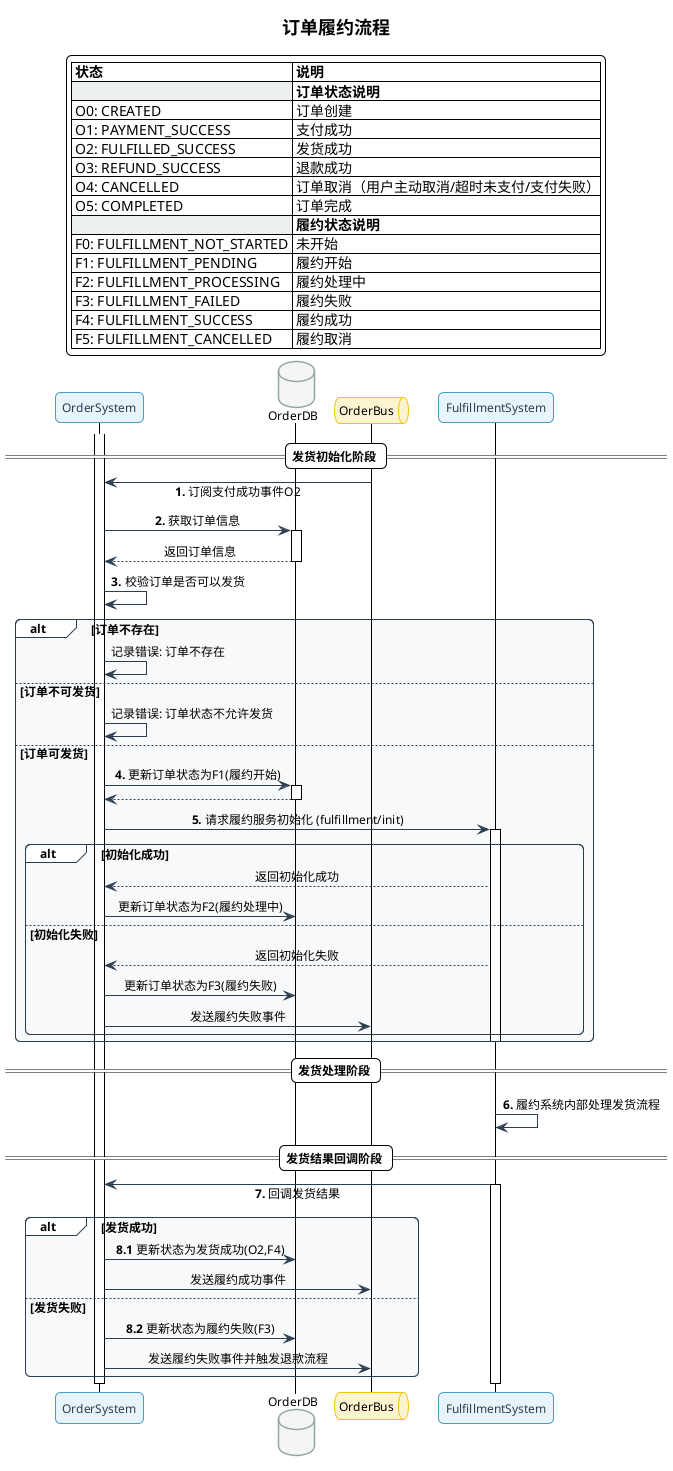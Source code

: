 @startuml

!theme plain
skinparam sequenceMessageAlign center
skinparam responseMessageBelowArrow true
skinparam defaultFontName "Microsoft YaHei"
skinparam handwritten false
skinparam shadowing false
skinparam roundcorner 10

' 全局样式
skinparam {
    ParticipantPadding 20
    BoxPadding 10
    DefaultFontSize 12
    DefaultTextAlignment center
    
    SequenceGroupBorderColor #2C3E50
    SequenceGroupBodyBackgroundColor #F8F9FA
    
    ParticipantBackgroundColor #E8F4F9
    ParticipantBorderColor #4C9BC7
    ParticipantFontColor #2C3E50
    
    DatabaseBackgroundColor #F4F6F6
    DatabaseBorderColor #95A5A6
    
    QueueBackgroundColor #FCF3CF
    QueueBorderColor #F1C40F
    
    ArrowColor #2C3E50
    LifeLineBorderColor #95A5A6
    
    NoteBackgroundColor #FFF8DC
    NoteBorderColor #D4AC0D
}

title <size:18>订单履约流程</size>

legend top
|= 状态 |= 说明 |
|<#ECF0F1,#2C3E50>| **订单状态说明** |
| O0: CREATED | 订单创建 |
| O1: PAYMENT_SUCCESS | 支付成功 |
| O2: FULFILLED_SUCCESS | 发货成功 |
| O3: REFUND_SUCCESS | 退款成功 |
| O4: CANCELLED | 订单取消（用户主动取消/超时未支付/支付失败）|
| O5: COMPLETED | 订单完成 |
|<#ECF0F1,#2C3E50>| **履约状态说明** |
| F0: FULFILLMENT_NOT_STARTED | 未开始 |
| F1: FULFILLMENT_PENDING | 履约开始 |
| F2: FULFILLMENT_PROCESSING | 履约处理中 |
| F3: FULFILLMENT_FAILED | 履约失败 |
| F4: FULFILLMENT_SUCCESS | 履约成功 |
| F5: FULFILLMENT_CANCELLED | 履约取消 |
end legend

participant "OrderSystem" as OS #E8F4F9
database "OrderDB" as OrderDB #F4F6F6
queue "OrderBus" as OrderBus #FCF3CF
participant "FulfillmentSystem" as FS #E8F4F9

== 发货初始化阶段 ==
activate OS

OS <- OrderBus: **1.** 订阅支付成功事件O2
OS -> OrderDB: **2.** 获取订单信息
activate OrderDB
OrderDB --> OS: 返回订单信息
deactivate OrderDB

OS -> OS: **3.** 校验订单是否可以发货

alt 订单不存在
    OS -> OS: 记录错误: 订单不存在
else 订单不可发货
    OS -> OS: 记录错误: 订单状态不允许发货
else 订单可发货
    OS -> OrderDB: **4.** 更新订单状态为F1(履约开始)
    activate OrderDB
    OrderDB --> OS
    deactivate OrderDB

    OS -> FS: **5.** 请求履约服务初始化 (fulfillment/init)
    activate FS
    
    alt 初始化成功
        FS --> OS: 返回初始化成功
        OS -> OrderDB: 更新订单状态为F2(履约处理中)
    else 初始化失败
        FS --> OS: 返回初始化失败
        OS -> OrderDB: 更新订单状态为F3(履约失败)
        OS -> OrderBus: 发送履约失败事件
    end
    deactivate FS
end

== 发货处理阶段 ==
FS -> FS: **6.** 履约系统内部处理发货流程

== 发货结果回调阶段 ==
OS <- FS: **7.** 回调发货结果
activate FS

alt 发货成功
    OS -> OrderDB: **8.1** 更新状态为发货成功(O2,F4)
    OS -> OrderBus: 发送履约成功事件
else 发货失败
    OS -> OrderDB: **8.2** 更新状态为履约失败(F3)
    OS -> OrderBus: 发送履约失败事件并触发退款流程
end

deactivate FS
deactivate OS

@enduml